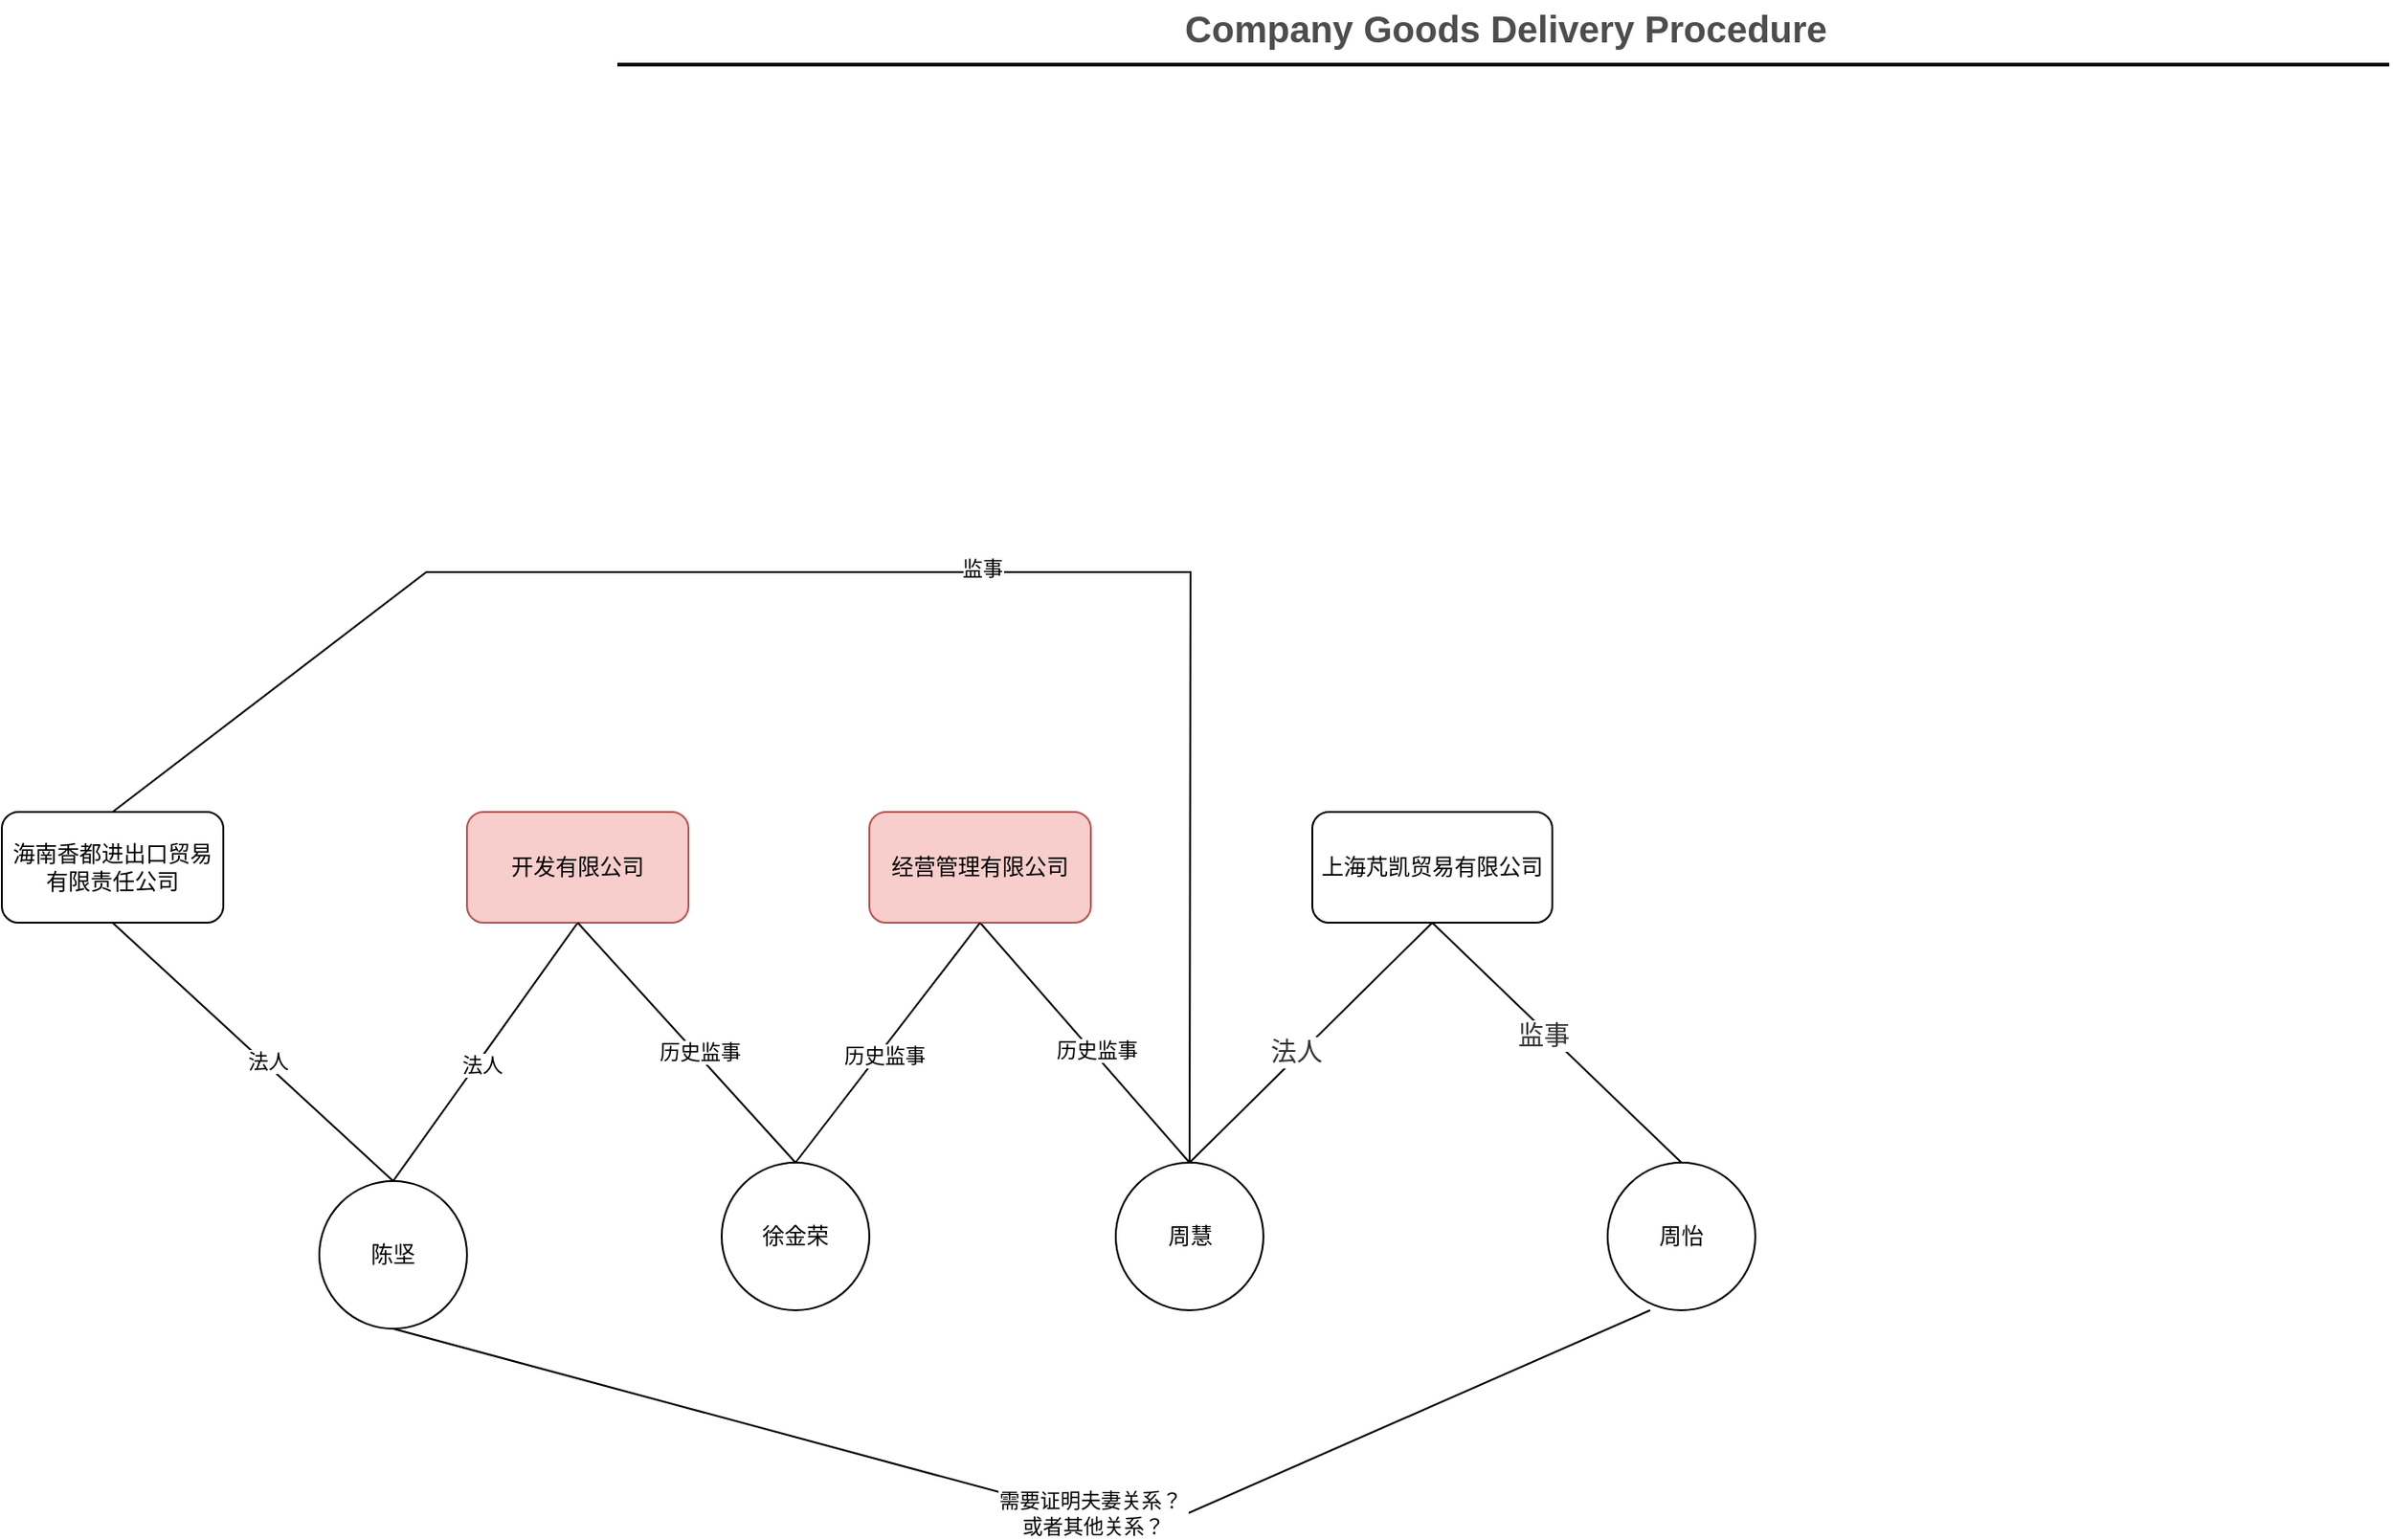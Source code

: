 <mxfile version="20.4.1" type="github">
  <diagram id="C2fSY1v2SiZeoUbDoYyL" name="Page-1">
    <mxGraphModel dx="2591" dy="730" grid="1" gridSize="10" guides="1" tooltips="1" connect="1" arrows="1" fold="1" page="1" pageScale="1" pageWidth="1169" pageHeight="827" math="0" shadow="0">
      <root>
        <mxCell id="0" />
        <mxCell id="1" parent="0" />
        <mxCell id="3ne1QswCM8ZiEu4GHsYG-31" value="Company Goods Delivery Procedure" style="text;html=1;strokeColor=none;fillColor=none;align=center;verticalAlign=middle;whiteSpace=wrap;rounded=0;fontStyle=1;fontSize=20;fontColor=#4D4D4D;" parent="1" vertex="1">
          <mxGeometry x="189.5" y="50" width="790" height="30" as="geometry" />
        </mxCell>
        <mxCell id="3ne1QswCM8ZiEu4GHsYG-32" value="" style="line;strokeWidth=2;html=1;fontSize=20;fontColor=#4D4D4D;" parent="1" vertex="1">
          <mxGeometry x="103.5" y="80" width="960" height="10" as="geometry" />
        </mxCell>
        <mxCell id="XYQatNw1aIijDcf5BP1H-2" value="" style="endArrow=none;html=1;rounded=0;exitX=0.5;exitY=1;exitDx=0;exitDy=0;entryX=0.5;entryY=0;entryDx=0;entryDy=0;" edge="1" parent="1" source="XYQatNw1aIijDcf5BP1H-14" target="XYQatNw1aIijDcf5BP1H-9">
          <mxGeometry width="50" height="50" relative="1" as="geometry">
            <mxPoint x="240" y="550" as="sourcePoint" />
            <mxPoint x="400" y="600" as="targetPoint" />
            <Array as="points" />
          </mxGeometry>
        </mxCell>
        <mxCell id="XYQatNw1aIijDcf5BP1H-3" value="历史监事" style="edgeLabel;html=1;align=center;verticalAlign=middle;resizable=0;points=[];" vertex="1" connectable="0" parent="XYQatNw1aIijDcf5BP1H-2">
          <mxGeometry x="0.086" y="2" relative="1" as="geometry">
            <mxPoint as="offset" />
          </mxGeometry>
        </mxCell>
        <mxCell id="XYQatNw1aIijDcf5BP1H-5" value="" style="endArrow=none;html=1;rounded=0;exitX=0.5;exitY=1;exitDx=0;exitDy=0;entryX=0.5;entryY=0;entryDx=0;entryDy=0;" edge="1" parent="1" source="XYQatNw1aIijDcf5BP1H-13" target="XYQatNw1aIijDcf5BP1H-8">
          <mxGeometry width="50" height="50" relative="1" as="geometry">
            <mxPoint x="80" y="560" as="sourcePoint" />
            <mxPoint x="80.85" y="670" as="targetPoint" />
            <Array as="points" />
          </mxGeometry>
        </mxCell>
        <mxCell id="XYQatNw1aIijDcf5BP1H-6" value="法人" style="edgeLabel;html=1;align=center;verticalAlign=middle;resizable=0;points=[];" vertex="1" connectable="0" parent="XYQatNw1aIijDcf5BP1H-5">
          <mxGeometry x="0.086" y="2" relative="1" as="geometry">
            <mxPoint as="offset" />
          </mxGeometry>
        </mxCell>
        <mxCell id="XYQatNw1aIijDcf5BP1H-8" value="陈坚" style="ellipse;whiteSpace=wrap;html=1;aspect=fixed;" vertex="1" parent="1">
          <mxGeometry x="-58" y="690" width="80" height="80" as="geometry" />
        </mxCell>
        <mxCell id="XYQatNw1aIijDcf5BP1H-9" value="周慧" style="ellipse;whiteSpace=wrap;html=1;aspect=fixed;" vertex="1" parent="1">
          <mxGeometry x="373.5" y="680" width="80" height="80" as="geometry" />
        </mxCell>
        <mxCell id="XYQatNw1aIijDcf5BP1H-10" value="" style="endArrow=none;html=1;rounded=0;exitX=0.5;exitY=0;exitDx=0;exitDy=0;entryX=0.5;entryY=1;entryDx=0;entryDy=0;" edge="1" parent="1" source="XYQatNw1aIijDcf5BP1H-9" target="XYQatNw1aIijDcf5BP1H-15">
          <mxGeometry width="50" height="50" relative="1" as="geometry">
            <mxPoint x="425" y="640" as="sourcePoint" />
            <mxPoint x="585" y="690" as="targetPoint" />
            <Array as="points" />
          </mxGeometry>
        </mxCell>
        <mxCell id="XYQatNw1aIijDcf5BP1H-11" value="&lt;span style=&quot;color: rgb(51, 51, 51); font-family: &amp;quot;Microsoft YaHei&amp;quot;, Arial; font-size: 14px;&quot;&gt;法人&lt;/span&gt;" style="edgeLabel;html=1;align=center;verticalAlign=middle;resizable=0;points=[];" vertex="1" connectable="0" parent="XYQatNw1aIijDcf5BP1H-10">
          <mxGeometry x="0.086" y="2" relative="1" as="geometry">
            <mxPoint x="-13" y="12" as="offset" />
          </mxGeometry>
        </mxCell>
        <mxCell id="XYQatNw1aIijDcf5BP1H-12" value="周怡" style="ellipse;whiteSpace=wrap;html=1;aspect=fixed;" vertex="1" parent="1">
          <mxGeometry x="640" y="680" width="80" height="80" as="geometry" />
        </mxCell>
        <mxCell id="XYQatNw1aIijDcf5BP1H-13" value="开发有限公司" style="rounded=1;whiteSpace=wrap;html=1;fillColor=#f8cecc;strokeColor=#b85450;" vertex="1" parent="1">
          <mxGeometry x="22" y="490" width="120" height="60" as="geometry" />
        </mxCell>
        <mxCell id="XYQatNw1aIijDcf5BP1H-14" value="经营管理有限公司" style="rounded=1;whiteSpace=wrap;html=1;fillColor=#f8cecc;strokeColor=#b85450;" vertex="1" parent="1">
          <mxGeometry x="240" y="490" width="120" height="60" as="geometry" />
        </mxCell>
        <mxCell id="XYQatNw1aIijDcf5BP1H-15" value="上海芃凯贸易有限公司" style="rounded=1;whiteSpace=wrap;html=1;" vertex="1" parent="1">
          <mxGeometry x="480" y="490" width="130" height="60" as="geometry" />
        </mxCell>
        <mxCell id="XYQatNw1aIijDcf5BP1H-16" value="" style="endArrow=none;html=1;rounded=0;exitX=0.5;exitY=0;exitDx=0;exitDy=0;entryX=0.5;entryY=1;entryDx=0;entryDy=0;" edge="1" parent="1" source="XYQatNw1aIijDcf5BP1H-12" target="XYQatNw1aIijDcf5BP1H-15">
          <mxGeometry width="50" height="50" relative="1" as="geometry">
            <mxPoint x="466.5" y="660" as="sourcePoint" />
            <mxPoint x="630" y="700" as="targetPoint" />
            <Array as="points" />
          </mxGeometry>
        </mxCell>
        <mxCell id="XYQatNw1aIijDcf5BP1H-17" value="&lt;font face=&quot;Microsoft YaHei, Arial&quot; color=&quot;#333333&quot;&gt;&lt;span style=&quot;font-size: 14px;&quot;&gt;监事&lt;/span&gt;&lt;/font&gt;" style="edgeLabel;html=1;align=center;verticalAlign=middle;resizable=0;points=[];" vertex="1" connectable="0" parent="XYQatNw1aIijDcf5BP1H-16">
          <mxGeometry x="0.086" y="2" relative="1" as="geometry">
            <mxPoint as="offset" />
          </mxGeometry>
        </mxCell>
        <mxCell id="XYQatNw1aIijDcf5BP1H-18" value="" style="endArrow=none;html=1;rounded=0;exitX=0.5;exitY=1;exitDx=0;exitDy=0;entryX=0.288;entryY=1;entryDx=0;entryDy=0;entryPerimeter=0;" edge="1" parent="1" source="XYQatNw1aIijDcf5BP1H-8" target="XYQatNw1aIijDcf5BP1H-12">
          <mxGeometry width="50" height="50" relative="1" as="geometry">
            <mxPoint x="258" y="850" as="sourcePoint" />
            <mxPoint x="258" y="970" as="targetPoint" />
            <Array as="points">
              <mxPoint x="390" y="880" />
            </Array>
          </mxGeometry>
        </mxCell>
        <mxCell id="XYQatNw1aIijDcf5BP1H-19" value="需要证明夫妻关系？&amp;nbsp;&lt;br&gt;或者其他关系？" style="edgeLabel;html=1;align=center;verticalAlign=middle;resizable=0;points=[];" vertex="1" connectable="0" parent="XYQatNw1aIijDcf5BP1H-18">
          <mxGeometry x="0.086" y="2" relative="1" as="geometry">
            <mxPoint as="offset" />
          </mxGeometry>
        </mxCell>
        <mxCell id="XYQatNw1aIijDcf5BP1H-21" value="徐金荣" style="ellipse;whiteSpace=wrap;html=1;aspect=fixed;" vertex="1" parent="1">
          <mxGeometry x="160" y="680" width="80" height="80" as="geometry" />
        </mxCell>
        <mxCell id="XYQatNw1aIijDcf5BP1H-24" value="" style="endArrow=none;html=1;rounded=0;exitX=0.5;exitY=1;exitDx=0;exitDy=0;entryX=0.5;entryY=0;entryDx=0;entryDy=0;" edge="1" parent="1" source="XYQatNw1aIijDcf5BP1H-14" target="XYQatNw1aIijDcf5BP1H-21">
          <mxGeometry width="50" height="50" relative="1" as="geometry">
            <mxPoint x="300" y="560" as="sourcePoint" />
            <mxPoint x="422.5" y="690" as="targetPoint" />
            <Array as="points" />
          </mxGeometry>
        </mxCell>
        <mxCell id="XYQatNw1aIijDcf5BP1H-25" value="历史监事" style="edgeLabel;html=1;align=center;verticalAlign=middle;resizable=0;points=[];" vertex="1" connectable="0" parent="XYQatNw1aIijDcf5BP1H-24">
          <mxGeometry x="0.086" y="2" relative="1" as="geometry">
            <mxPoint as="offset" />
          </mxGeometry>
        </mxCell>
        <mxCell id="XYQatNw1aIijDcf5BP1H-26" value="" style="endArrow=none;html=1;rounded=0;exitX=0.5;exitY=1;exitDx=0;exitDy=0;entryX=0.5;entryY=0;entryDx=0;entryDy=0;" edge="1" parent="1" source="XYQatNw1aIijDcf5BP1H-13" target="XYQatNw1aIijDcf5BP1H-21">
          <mxGeometry width="50" height="50" relative="1" as="geometry">
            <mxPoint x="300" y="560" as="sourcePoint" />
            <mxPoint x="230" y="690" as="targetPoint" />
            <Array as="points" />
          </mxGeometry>
        </mxCell>
        <mxCell id="XYQatNw1aIijDcf5BP1H-27" value="历史监事" style="edgeLabel;html=1;align=center;verticalAlign=middle;resizable=0;points=[];" vertex="1" connectable="0" parent="XYQatNw1aIijDcf5BP1H-26">
          <mxGeometry x="0.086" y="2" relative="1" as="geometry">
            <mxPoint as="offset" />
          </mxGeometry>
        </mxCell>
        <mxCell id="XYQatNw1aIijDcf5BP1H-28" value="海南香都进出口贸易有限责任公司" style="rounded=1;whiteSpace=wrap;html=1;" vertex="1" parent="1">
          <mxGeometry x="-230" y="490" width="120" height="60" as="geometry" />
        </mxCell>
        <mxCell id="XYQatNw1aIijDcf5BP1H-29" value="" style="endArrow=none;html=1;rounded=0;exitX=0.5;exitY=1;exitDx=0;exitDy=0;entryX=0.5;entryY=0;entryDx=0;entryDy=0;" edge="1" parent="1" source="XYQatNw1aIijDcf5BP1H-28" target="XYQatNw1aIijDcf5BP1H-8">
          <mxGeometry width="50" height="50" relative="1" as="geometry">
            <mxPoint x="-80" y="550" as="sourcePoint" />
            <mxPoint x="-180" y="690" as="targetPoint" />
            <Array as="points" />
          </mxGeometry>
        </mxCell>
        <mxCell id="XYQatNw1aIijDcf5BP1H-30" value="法人" style="edgeLabel;html=1;align=center;verticalAlign=middle;resizable=0;points=[];" vertex="1" connectable="0" parent="XYQatNw1aIijDcf5BP1H-29">
          <mxGeometry x="0.086" y="2" relative="1" as="geometry">
            <mxPoint as="offset" />
          </mxGeometry>
        </mxCell>
        <mxCell id="XYQatNw1aIijDcf5BP1H-31" value="" style="endArrow=none;html=1;rounded=0;exitX=0.5;exitY=0;exitDx=0;exitDy=0;entryX=0.5;entryY=0;entryDx=0;entryDy=0;" edge="1" parent="1" source="XYQatNw1aIijDcf5BP1H-28" target="XYQatNw1aIijDcf5BP1H-9">
          <mxGeometry width="50" height="50" relative="1" as="geometry">
            <mxPoint x="-170" y="550" as="sourcePoint" />
            <mxPoint x="-270" y="680" as="targetPoint" />
            <Array as="points">
              <mxPoint y="360" />
              <mxPoint x="414" y="360" />
            </Array>
          </mxGeometry>
        </mxCell>
        <mxCell id="XYQatNw1aIijDcf5BP1H-32" value="监事" style="edgeLabel;html=1;align=center;verticalAlign=middle;resizable=0;points=[];" vertex="1" connectable="0" parent="XYQatNw1aIijDcf5BP1H-31">
          <mxGeometry x="0.086" y="2" relative="1" as="geometry">
            <mxPoint as="offset" />
          </mxGeometry>
        </mxCell>
      </root>
    </mxGraphModel>
  </diagram>
</mxfile>

